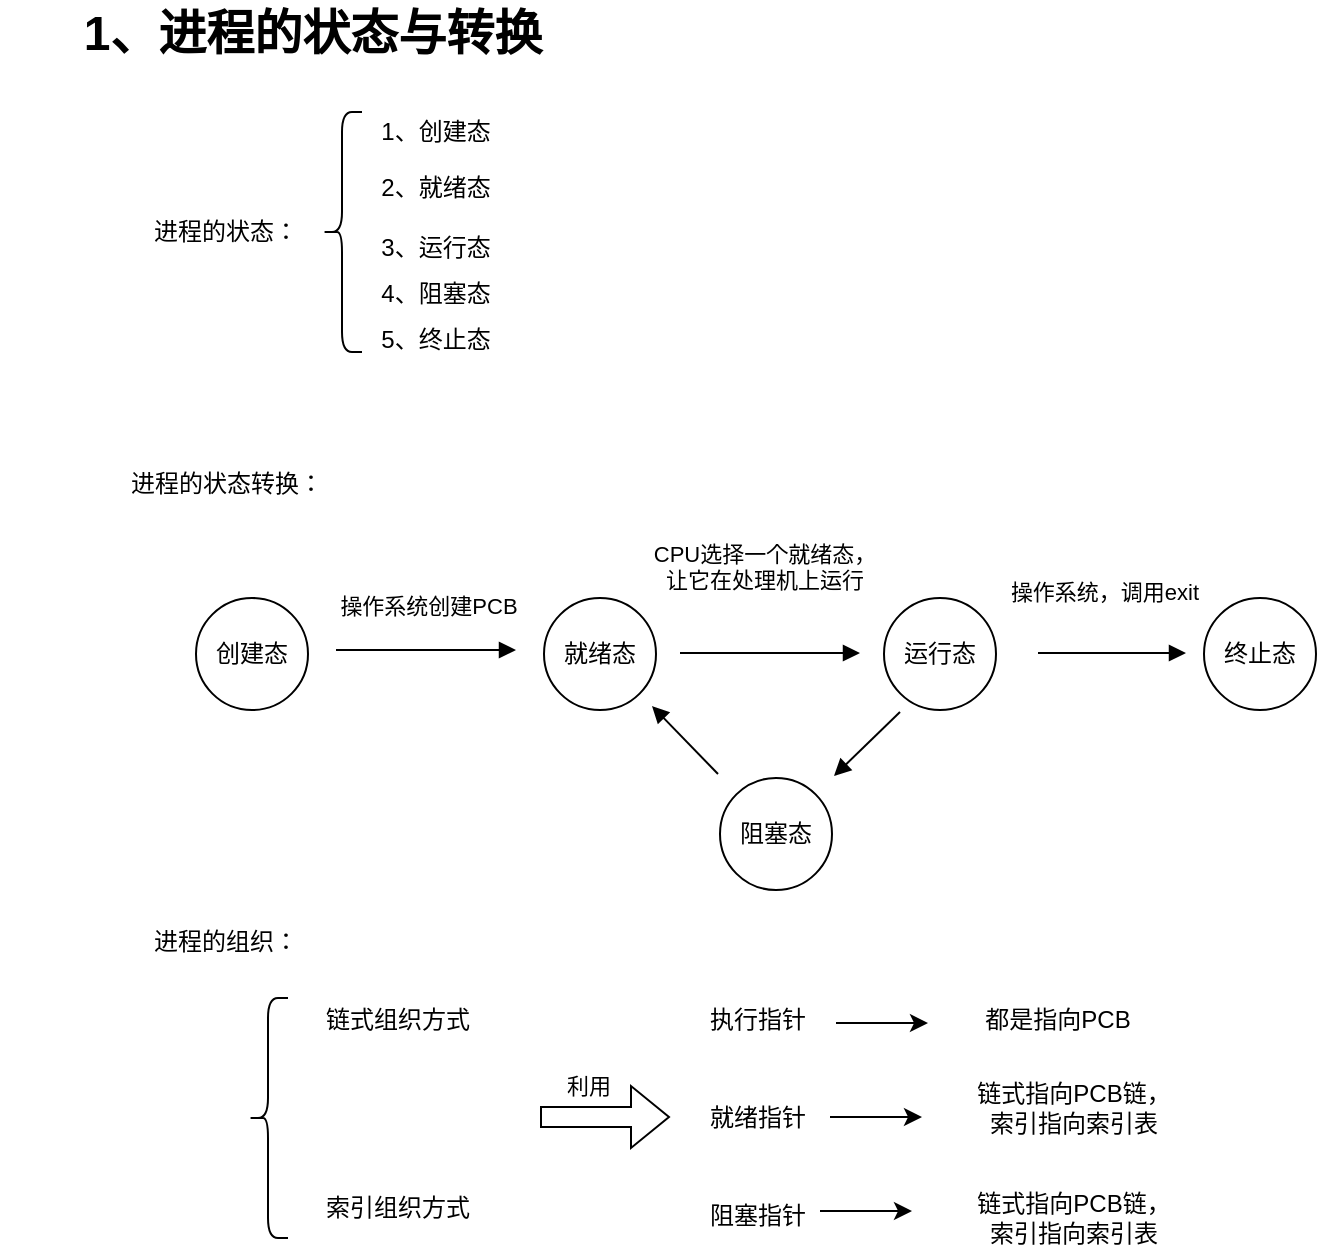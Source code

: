 <mxfile version="27.2.0">
  <diagram name="进程与线程" id="H9pHaS5DysN6NacVv_u8">
    <mxGraphModel dx="2857" dy="1349" grid="0" gridSize="10" guides="1" tooltips="1" connect="1" arrows="1" fold="1" page="0" pageScale="1" pageWidth="827" pageHeight="1169" math="0" shadow="0">
      <root>
        <mxCell id="0" />
        <mxCell id="1" parent="0" />
        <mxCell id="kZI3DuICkW-kZriLSzTb-1" value="&lt;div&gt;&lt;font style=&quot;font-size: 24px;&quot;&gt;&lt;b&gt;1、&lt;/b&gt;&lt;/font&gt;&lt;b&gt;&lt;font style=&quot;font-size: 24px;&quot;&gt;进程的状态与转换&lt;/font&gt;&lt;/b&gt;&lt;/div&gt;" style="text;html=1;align=center;verticalAlign=middle;whiteSpace=wrap;rounded=0;" parent="1" vertex="1">
          <mxGeometry x="-1975" y="-636" width="313" height="33" as="geometry" />
        </mxCell>
        <mxCell id="kZI3DuICkW-kZriLSzTb-2" value="&lt;div&gt;进程的状态：&lt;/div&gt;" style="text;html=1;align=center;verticalAlign=middle;whiteSpace=wrap;rounded=0;" parent="1" vertex="1">
          <mxGeometry x="-1903" y="-530" width="82" height="20" as="geometry" />
        </mxCell>
        <mxCell id="kZI3DuICkW-kZriLSzTb-3" value="" style="shape=curlyBracket;whiteSpace=wrap;html=1;rounded=1;labelPosition=left;verticalLabelPosition=middle;align=right;verticalAlign=middle;" parent="1" vertex="1">
          <mxGeometry x="-1814" y="-580" width="20" height="120" as="geometry" />
        </mxCell>
        <mxCell id="kZI3DuICkW-kZriLSzTb-4" value="1、创建态" style="text;html=1;align=center;verticalAlign=middle;whiteSpace=wrap;rounded=0;" parent="1" vertex="1">
          <mxGeometry x="-1787" y="-585" width="60" height="30" as="geometry" />
        </mxCell>
        <mxCell id="kZI3DuICkW-kZriLSzTb-5" value="2、就绪态" style="text;html=1;align=center;verticalAlign=middle;whiteSpace=wrap;rounded=0;" parent="1" vertex="1">
          <mxGeometry x="-1787" y="-557" width="60" height="30" as="geometry" />
        </mxCell>
        <mxCell id="kZI3DuICkW-kZriLSzTb-6" value="3、运行态" style="text;html=1;align=center;verticalAlign=middle;whiteSpace=wrap;rounded=0;" parent="1" vertex="1">
          <mxGeometry x="-1787" y="-527" width="60" height="30" as="geometry" />
        </mxCell>
        <mxCell id="kZI3DuICkW-kZriLSzTb-7" value="4、阻塞态" style="text;html=1;align=center;verticalAlign=middle;whiteSpace=wrap;rounded=0;" parent="1" vertex="1">
          <mxGeometry x="-1787" y="-504" width="60" height="30" as="geometry" />
        </mxCell>
        <mxCell id="kZI3DuICkW-kZriLSzTb-8" value="5、终止态" style="text;html=1;align=center;verticalAlign=middle;whiteSpace=wrap;rounded=0;" parent="1" vertex="1">
          <mxGeometry x="-1787" y="-481" width="60" height="30" as="geometry" />
        </mxCell>
        <mxCell id="kZI3DuICkW-kZriLSzTb-9" value="进程的状态转换：" style="text;html=1;align=center;verticalAlign=middle;whiteSpace=wrap;rounded=0;" parent="1" vertex="1">
          <mxGeometry x="-1917.5" y="-409" width="111" height="29" as="geometry" />
        </mxCell>
        <mxCell id="kZI3DuICkW-kZriLSzTb-10" value="创建态" style="ellipse;whiteSpace=wrap;html=1;aspect=fixed;" parent="1" vertex="1">
          <mxGeometry x="-1877" y="-337" width="56" height="56" as="geometry" />
        </mxCell>
        <mxCell id="kZI3DuICkW-kZriLSzTb-11" value="就绪态" style="ellipse;whiteSpace=wrap;html=1;aspect=fixed;" parent="1" vertex="1">
          <mxGeometry x="-1703" y="-337" width="56" height="56" as="geometry" />
        </mxCell>
        <mxCell id="kZI3DuICkW-kZriLSzTb-12" value="运行态" style="ellipse;whiteSpace=wrap;html=1;aspect=fixed;" parent="1" vertex="1">
          <mxGeometry x="-1533" y="-337" width="56" height="56" as="geometry" />
        </mxCell>
        <mxCell id="kZI3DuICkW-kZriLSzTb-13" value="终止态" style="ellipse;whiteSpace=wrap;html=1;aspect=fixed;" parent="1" vertex="1">
          <mxGeometry x="-1373" y="-337" width="56" height="56" as="geometry" />
        </mxCell>
        <mxCell id="kZI3DuICkW-kZriLSzTb-14" value="阻塞态" style="ellipse;whiteSpace=wrap;html=1;aspect=fixed;" parent="1" vertex="1">
          <mxGeometry x="-1615" y="-247" width="56" height="56" as="geometry" />
        </mxCell>
        <mxCell id="kZI3DuICkW-kZriLSzTb-15" value="操作系统创建PCB" style="html=1;verticalAlign=bottom;endArrow=block;curved=0;rounded=0;" parent="1" edge="1">
          <mxGeometry x="0.025" y="13" width="80" relative="1" as="geometry">
            <mxPoint x="-1807" y="-311" as="sourcePoint" />
            <mxPoint x="-1717" y="-311" as="targetPoint" />
            <mxPoint as="offset" />
          </mxGeometry>
        </mxCell>
        <mxCell id="kZI3DuICkW-kZriLSzTb-16" value="CPU选择一个就绪态，&lt;br&gt;让它在处理机上运行" style="html=1;verticalAlign=bottom;endArrow=block;curved=0;rounded=0;" parent="1" edge="1">
          <mxGeometry x="-0.067" y="29" width="80" relative="1" as="geometry">
            <mxPoint x="-1635" y="-309.5" as="sourcePoint" />
            <mxPoint x="-1545" y="-309.5" as="targetPoint" />
            <mxPoint y="1" as="offset" />
          </mxGeometry>
        </mxCell>
        <mxCell id="kZI3DuICkW-kZriLSzTb-17" value="操作系统，调用exit" style="html=1;verticalAlign=bottom;endArrow=block;curved=0;rounded=0;" parent="1" edge="1">
          <mxGeometry x="-0.108" y="23" width="80" relative="1" as="geometry">
            <mxPoint x="-1456" y="-309.5" as="sourcePoint" />
            <mxPoint x="-1382" y="-309.5" as="targetPoint" />
            <mxPoint y="1" as="offset" />
          </mxGeometry>
        </mxCell>
        <mxCell id="kZI3DuICkW-kZriLSzTb-18" value="&lt;div&gt;&lt;br&gt;&lt;/div&gt;&lt;div&gt;&lt;br&gt;&lt;/div&gt;" style="html=1;verticalAlign=bottom;endArrow=block;curved=0;rounded=0;" parent="1" edge="1">
          <mxGeometry x="-1" y="97" width="80" relative="1" as="geometry">
            <mxPoint x="-1525" y="-280" as="sourcePoint" />
            <mxPoint x="-1558" y="-248" as="targetPoint" />
            <mxPoint x="12" y="-16" as="offset" />
          </mxGeometry>
        </mxCell>
        <mxCell id="kZI3DuICkW-kZriLSzTb-19" value="" style="html=1;verticalAlign=bottom;endArrow=block;curved=0;rounded=0;" parent="1" edge="1">
          <mxGeometry x="0.748" y="69" width="80" relative="1" as="geometry">
            <mxPoint x="-1616" y="-249" as="sourcePoint" />
            <mxPoint x="-1649" y="-283" as="targetPoint" />
            <mxPoint y="-1" as="offset" />
          </mxGeometry>
        </mxCell>
        <mxCell id="iCcfDugHxCa6ZiFP5NxC-1" value="进程的组织：" style="text;html=1;align=center;verticalAlign=middle;whiteSpace=wrap;rounded=0;" vertex="1" parent="1">
          <mxGeometry x="-1902" y="-177" width="80" height="23" as="geometry" />
        </mxCell>
        <mxCell id="iCcfDugHxCa6ZiFP5NxC-2" value="" style="shape=curlyBracket;whiteSpace=wrap;html=1;rounded=1;labelPosition=left;verticalLabelPosition=middle;align=right;verticalAlign=middle;" vertex="1" parent="1">
          <mxGeometry x="-1851" y="-137" width="20" height="120" as="geometry" />
        </mxCell>
        <mxCell id="iCcfDugHxCa6ZiFP5NxC-3" value="链式组织方式" style="text;html=1;align=center;verticalAlign=middle;whiteSpace=wrap;rounded=0;" vertex="1" parent="1">
          <mxGeometry x="-1829" y="-141" width="106" height="30" as="geometry" />
        </mxCell>
        <mxCell id="iCcfDugHxCa6ZiFP5NxC-4" value="索引组织方式" style="text;html=1;align=center;verticalAlign=middle;whiteSpace=wrap;rounded=0;" vertex="1" parent="1">
          <mxGeometry x="-1829" y="-47" width="106" height="30" as="geometry" />
        </mxCell>
        <mxCell id="iCcfDugHxCa6ZiFP5NxC-5" value="" style="endArrow=classic;html=1;rounded=0;" edge="1" parent="1">
          <mxGeometry width="50" height="50" relative="1" as="geometry">
            <mxPoint x="-1557" y="-124.5" as="sourcePoint" />
            <mxPoint x="-1511" y="-124.5" as="targetPoint" />
          </mxGeometry>
        </mxCell>
        <mxCell id="iCcfDugHxCa6ZiFP5NxC-6" value="" style="endArrow=classic;html=1;rounded=0;" edge="1" parent="1">
          <mxGeometry width="50" height="50" relative="1" as="geometry">
            <mxPoint x="-1560" y="-77.5" as="sourcePoint" />
            <mxPoint x="-1514" y="-77.5" as="targetPoint" />
          </mxGeometry>
        </mxCell>
        <mxCell id="iCcfDugHxCa6ZiFP5NxC-7" value="" style="endArrow=classic;html=1;rounded=0;" edge="1" parent="1">
          <mxGeometry width="50" height="50" relative="1" as="geometry">
            <mxPoint x="-1565" y="-30.5" as="sourcePoint" />
            <mxPoint x="-1519" y="-30.5" as="targetPoint" />
          </mxGeometry>
        </mxCell>
        <mxCell id="iCcfDugHxCa6ZiFP5NxC-8" value="执行指针" style="text;html=1;align=center;verticalAlign=middle;whiteSpace=wrap;rounded=0;" vertex="1" parent="1">
          <mxGeometry x="-1626" y="-141" width="60" height="30" as="geometry" />
        </mxCell>
        <mxCell id="iCcfDugHxCa6ZiFP5NxC-9" value="就绪指针" style="text;html=1;align=center;verticalAlign=middle;whiteSpace=wrap;rounded=0;" vertex="1" parent="1">
          <mxGeometry x="-1626" y="-92" width="60" height="30" as="geometry" />
        </mxCell>
        <mxCell id="iCcfDugHxCa6ZiFP5NxC-10" value="阻塞指针" style="text;html=1;align=center;verticalAlign=middle;whiteSpace=wrap;rounded=0;" vertex="1" parent="1">
          <mxGeometry x="-1626" y="-43" width="60" height="30" as="geometry" />
        </mxCell>
        <mxCell id="iCcfDugHxCa6ZiFP5NxC-11" value="" style="shape=flexArrow;endArrow=classic;html=1;rounded=0;" edge="1" parent="1">
          <mxGeometry width="50" height="50" relative="1" as="geometry">
            <mxPoint x="-1705" y="-77.5" as="sourcePoint" />
            <mxPoint x="-1640" y="-77.5" as="targetPoint" />
          </mxGeometry>
        </mxCell>
        <mxCell id="iCcfDugHxCa6ZiFP5NxC-12" value="利用" style="edgeLabel;html=1;align=center;verticalAlign=middle;resizable=0;points=[];" vertex="1" connectable="0" parent="iCcfDugHxCa6ZiFP5NxC-11">
          <mxGeometry x="0.6" y="-7" relative="1" as="geometry">
            <mxPoint x="-28" y="-23" as="offset" />
          </mxGeometry>
        </mxCell>
        <mxCell id="iCcfDugHxCa6ZiFP5NxC-13" value="都是指向PCB" style="text;html=1;align=center;verticalAlign=middle;whiteSpace=wrap;rounded=0;" vertex="1" parent="1">
          <mxGeometry x="-1501" y="-141" width="110" height="29" as="geometry" />
        </mxCell>
        <mxCell id="iCcfDugHxCa6ZiFP5NxC-14" value="链式指向PCB链，索引指向索引表" style="text;html=1;align=center;verticalAlign=middle;whiteSpace=wrap;rounded=0;" vertex="1" parent="1">
          <mxGeometry x="-1493" y="-97" width="110" height="29" as="geometry" />
        </mxCell>
        <mxCell id="iCcfDugHxCa6ZiFP5NxC-15" value="链式指向PCB链，索引指向索引表" style="text;html=1;align=center;verticalAlign=middle;whiteSpace=wrap;rounded=0;" vertex="1" parent="1">
          <mxGeometry x="-1493" y="-42" width="110" height="29" as="geometry" />
        </mxCell>
      </root>
    </mxGraphModel>
  </diagram>
</mxfile>
